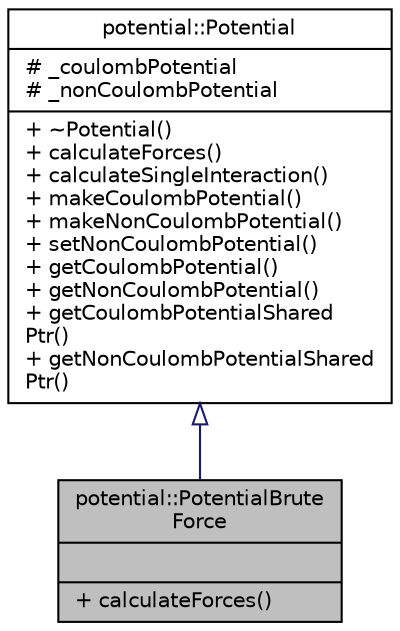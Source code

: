 digraph "potential::PotentialBruteForce"
{
 // LATEX_PDF_SIZE
  edge [fontname="Helvetica",fontsize="10",labelfontname="Helvetica",labelfontsize="10"];
  node [fontname="Helvetica",fontsize="10",shape=record];
  Node1 [label="{potential::PotentialBrute\lForce\n||+ calculateForces()\l}",height=0.2,width=0.4,color="black", fillcolor="grey75", style="filled", fontcolor="black",tooltip="brute force implementation of the potential"];
  Node2 -> Node1 [dir="back",color="midnightblue",fontsize="10",style="solid",arrowtail="onormal",fontname="Helvetica"];
  Node2 [label="{potential::Potential\n|# _coulombPotential\l# _nonCoulombPotential\l|+ ~Potential()\l+ calculateForces()\l+ calculateSingleInteraction()\l+ makeCoulombPotential()\l+ makeNonCoulombPotential()\l+ setNonCoulombPotential()\l+ getCoulombPotential()\l+ getNonCoulombPotential()\l+ getCoulombPotentialShared\lPtr()\l+ getNonCoulombPotentialShared\lPtr()\l}",height=0.2,width=0.4,color="black", fillcolor="white", style="filled",URL="$classpotential_1_1Potential.html",tooltip="base class for all potential routines"];
}
